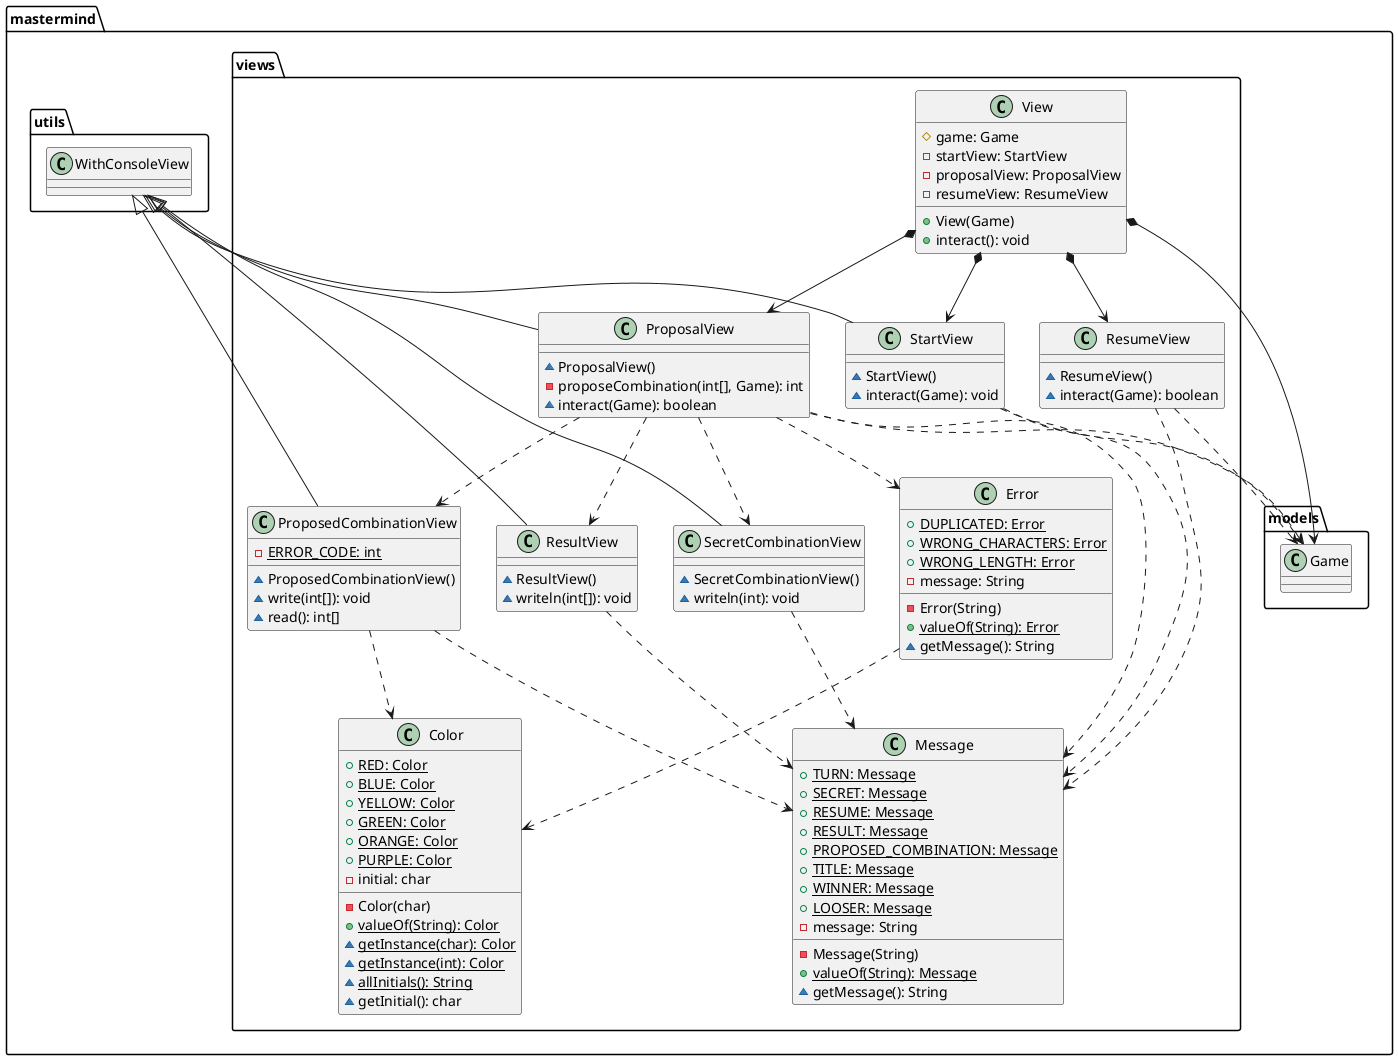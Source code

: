 @startuml

class  mastermind.views.Color{
+ {static} RED: Color
+ {static} BLUE: Color
+ {static} YELLOW: Color
+ {static} GREEN: Color
+ {static} ORANGE: Color
+ {static} PURPLE: Color
- initial: char
- Color(char)
+ {static} valueOf(String): Color
~ {static} getInstance(char): Color
~ {static} getInstance(int): Color
~ {static} allInitials(): String
~ getInitial(): char
}

class  mastermind.views.Error{
+ {static} DUPLICATED: Error
+ {static} WRONG_CHARACTERS: Error
+ {static} WRONG_LENGTH: Error
- message: String
- Error(String)
+ {static} valueOf(String): Error
~ getMessage(): String
}
mastermind.views.Error ..> mastermind.views.Color

class  mastermind.views.Message{
+ {static} TURN: Message
+ {static} SECRET: Message
+ {static} RESUME: Message
+ {static} RESULT: Message
+ {static} PROPOSED_COMBINATION: Message
+ {static} TITLE: Message
+ {static} WINNER: Message
+ {static} LOOSER: Message
- message: String
- Message(String)
+ {static} valueOf(String): Message
~ getMessage(): String
}

class  mastermind.views.ProposalView{
~ ProposalView()
- proposeCombination(int[], Game): int
~ interact(Game): boolean
}
mastermind.utils.WithConsoleView <|-down- mastermind.views.ProposalView
mastermind.views.ProposalView ..> mastermind.models.Game
mastermind.views.ProposalView ..> mastermind.views.Message
mastermind.views.ProposalView ..> mastermind.views.Error
mastermind.views.ProposalView ..> mastermind.views.SecretCombinationView
mastermind.views.ProposalView ..> mastermind.views.ProposedCombinationView
mastermind.views.ProposalView ..> mastermind.views.ResultView

class  mastermind.views.ProposedCombinationView{
- {static} ERROR_CODE: int
~ ProposedCombinationView()
~ write(int[]): void
~ read(): int[]
}
mastermind.utils.WithConsoleView <|-down- mastermind.views.ProposedCombinationView
mastermind.views.ProposedCombinationView..> mastermind.views.Message
mastermind.views.ProposedCombinationView..> mastermind.views.Color


class  mastermind.views.ResultView{
~ ResultView()
~ writeln(int[]): void
}
mastermind.utils.WithConsoleView <|-down- mastermind.views.ResultView
mastermind.views.ResultView..> mastermind.views.Message

class  mastermind.views.ResumeView{
~ ResumeView()
~ interact(Game): boolean
}
mastermind.views.ResumeView ..> mastermind.models.Game
mastermind.views.ResumeView..> mastermind.views.Message

class  mastermind.views.SecretCombinationView{
~ SecretCombinationView()
~ writeln(int): void
}
mastermind.utils.WithConsoleView <|-down- mastermind.views.SecretCombinationView
mastermind.views.SecretCombinationView..> mastermind.views.Message

class  mastermind.views.StartView{
~ StartView()
~ interact(Game): void
}
mastermind.utils.WithConsoleView <|-down- mastermind.views.StartView
mastermind.views.StartView ..> mastermind.models.Game
mastermind.views.StartView..> mastermind.views.Message

class  mastermind.views.View{
# game: Game
- startView: StartView
- proposalView: ProposalView
- resumeView: ResumeView
+ View(Game)
+ interact(): void
}
mastermind.views.View *-down-> mastermind.views.ProposalView
mastermind.views.View *-down-> mastermind.views.StartView
mastermind.views.View *-down-> mastermind.models.Game
mastermind.views.View *-down-> mastermind.views.ResumeView

@enduml